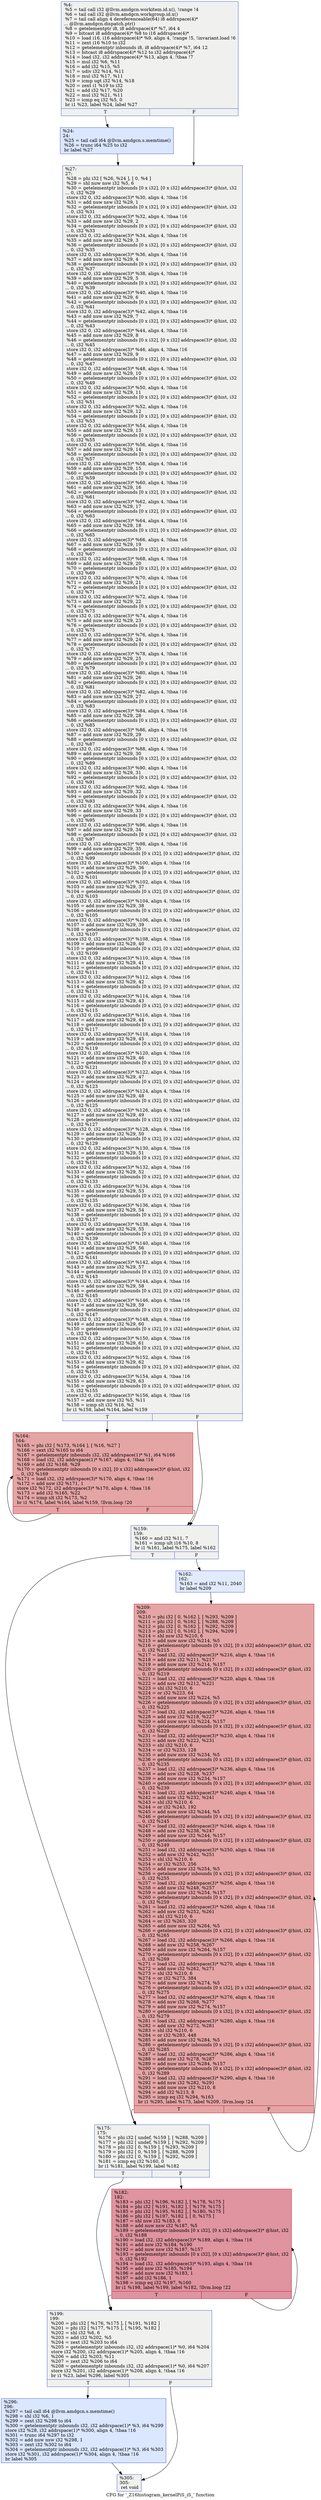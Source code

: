 digraph "CFG for '_Z16histogram_kernelPiS_iS_' function" {
	label="CFG for '_Z16histogram_kernelPiS_iS_' function";

	Node0x6481b00 [shape=record,color="#3d50c3ff", style=filled, fillcolor="#dedcdb70",label="{%4:\l  %5 = tail call i32 @llvm.amdgcn.workitem.id.x(), !range !4\l  %6 = tail call i32 @llvm.amdgcn.workgroup.id.x()\l  %7 = tail call align 4 dereferenceable(64) i8 addrspace(4)*\l... @llvm.amdgcn.dispatch.ptr()\l  %8 = getelementptr i8, i8 addrspace(4)* %7, i64 4\l  %9 = bitcast i8 addrspace(4)* %8 to i16 addrspace(4)*\l  %10 = load i16, i16 addrspace(4)* %9, align 4, !range !5, !invariant.load !6\l  %11 = zext i16 %10 to i32\l  %12 = getelementptr inbounds i8, i8 addrspace(4)* %7, i64 12\l  %13 = bitcast i8 addrspace(4)* %12 to i32 addrspace(4)*\l  %14 = load i32, i32 addrspace(4)* %13, align 4, !tbaa !7\l  %15 = mul i32 %6, %11\l  %16 = add i32 %15, %5\l  %17 = udiv i32 %14, %11\l  %18 = mul i32 %17, %11\l  %19 = icmp ugt i32 %14, %18\l  %20 = zext i1 %19 to i32\l  %21 = add i32 %17, %20\l  %22 = mul i32 %21, %11\l  %23 = icmp eq i32 %5, 0\l  br i1 %23, label %24, label %27\l|{<s0>T|<s1>F}}"];
	Node0x6481b00:s0 -> Node0x6481b50;
	Node0x6481b00:s1 -> Node0x6484140;
	Node0x6481b50 [shape=record,color="#3d50c3ff", style=filled, fillcolor="#aec9fc70",label="{%24:\l24:                                               \l  %25 = tail call i64 @llvm.amdgcn.s.memtime()\l  %26 = trunc i64 %25 to i32\l  br label %27\l}"];
	Node0x6481b50 -> Node0x6484140;
	Node0x6484140 [shape=record,color="#3d50c3ff", style=filled, fillcolor="#dedcdb70",label="{%27:\l27:                                               \l  %28 = phi i32 [ %26, %24 ], [ 0, %4 ]\l  %29 = shl nuw nsw i32 %5, 6\l  %30 = getelementptr inbounds [0 x i32], [0 x i32] addrspace(3)* @hist, i32\l... 0, i32 %29\l  store i32 0, i32 addrspace(3)* %30, align 4, !tbaa !16\l  %31 = add nuw nsw i32 %29, 1\l  %32 = getelementptr inbounds [0 x i32], [0 x i32] addrspace(3)* @hist, i32\l... 0, i32 %31\l  store i32 0, i32 addrspace(3)* %32, align 4, !tbaa !16\l  %33 = add nuw nsw i32 %29, 2\l  %34 = getelementptr inbounds [0 x i32], [0 x i32] addrspace(3)* @hist, i32\l... 0, i32 %33\l  store i32 0, i32 addrspace(3)* %34, align 4, !tbaa !16\l  %35 = add nuw nsw i32 %29, 3\l  %36 = getelementptr inbounds [0 x i32], [0 x i32] addrspace(3)* @hist, i32\l... 0, i32 %35\l  store i32 0, i32 addrspace(3)* %36, align 4, !tbaa !16\l  %37 = add nuw nsw i32 %29, 4\l  %38 = getelementptr inbounds [0 x i32], [0 x i32] addrspace(3)* @hist, i32\l... 0, i32 %37\l  store i32 0, i32 addrspace(3)* %38, align 4, !tbaa !16\l  %39 = add nuw nsw i32 %29, 5\l  %40 = getelementptr inbounds [0 x i32], [0 x i32] addrspace(3)* @hist, i32\l... 0, i32 %39\l  store i32 0, i32 addrspace(3)* %40, align 4, !tbaa !16\l  %41 = add nuw nsw i32 %29, 6\l  %42 = getelementptr inbounds [0 x i32], [0 x i32] addrspace(3)* @hist, i32\l... 0, i32 %41\l  store i32 0, i32 addrspace(3)* %42, align 4, !tbaa !16\l  %43 = add nuw nsw i32 %29, 7\l  %44 = getelementptr inbounds [0 x i32], [0 x i32] addrspace(3)* @hist, i32\l... 0, i32 %43\l  store i32 0, i32 addrspace(3)* %44, align 4, !tbaa !16\l  %45 = add nuw nsw i32 %29, 8\l  %46 = getelementptr inbounds [0 x i32], [0 x i32] addrspace(3)* @hist, i32\l... 0, i32 %45\l  store i32 0, i32 addrspace(3)* %46, align 4, !tbaa !16\l  %47 = add nuw nsw i32 %29, 9\l  %48 = getelementptr inbounds [0 x i32], [0 x i32] addrspace(3)* @hist, i32\l... 0, i32 %47\l  store i32 0, i32 addrspace(3)* %48, align 4, !tbaa !16\l  %49 = add nuw nsw i32 %29, 10\l  %50 = getelementptr inbounds [0 x i32], [0 x i32] addrspace(3)* @hist, i32\l... 0, i32 %49\l  store i32 0, i32 addrspace(3)* %50, align 4, !tbaa !16\l  %51 = add nuw nsw i32 %29, 11\l  %52 = getelementptr inbounds [0 x i32], [0 x i32] addrspace(3)* @hist, i32\l... 0, i32 %51\l  store i32 0, i32 addrspace(3)* %52, align 4, !tbaa !16\l  %53 = add nuw nsw i32 %29, 12\l  %54 = getelementptr inbounds [0 x i32], [0 x i32] addrspace(3)* @hist, i32\l... 0, i32 %53\l  store i32 0, i32 addrspace(3)* %54, align 4, !tbaa !16\l  %55 = add nuw nsw i32 %29, 13\l  %56 = getelementptr inbounds [0 x i32], [0 x i32] addrspace(3)* @hist, i32\l... 0, i32 %55\l  store i32 0, i32 addrspace(3)* %56, align 4, !tbaa !16\l  %57 = add nuw nsw i32 %29, 14\l  %58 = getelementptr inbounds [0 x i32], [0 x i32] addrspace(3)* @hist, i32\l... 0, i32 %57\l  store i32 0, i32 addrspace(3)* %58, align 4, !tbaa !16\l  %59 = add nuw nsw i32 %29, 15\l  %60 = getelementptr inbounds [0 x i32], [0 x i32] addrspace(3)* @hist, i32\l... 0, i32 %59\l  store i32 0, i32 addrspace(3)* %60, align 4, !tbaa !16\l  %61 = add nuw nsw i32 %29, 16\l  %62 = getelementptr inbounds [0 x i32], [0 x i32] addrspace(3)* @hist, i32\l... 0, i32 %61\l  store i32 0, i32 addrspace(3)* %62, align 4, !tbaa !16\l  %63 = add nuw nsw i32 %29, 17\l  %64 = getelementptr inbounds [0 x i32], [0 x i32] addrspace(3)* @hist, i32\l... 0, i32 %63\l  store i32 0, i32 addrspace(3)* %64, align 4, !tbaa !16\l  %65 = add nuw nsw i32 %29, 18\l  %66 = getelementptr inbounds [0 x i32], [0 x i32] addrspace(3)* @hist, i32\l... 0, i32 %65\l  store i32 0, i32 addrspace(3)* %66, align 4, !tbaa !16\l  %67 = add nuw nsw i32 %29, 19\l  %68 = getelementptr inbounds [0 x i32], [0 x i32] addrspace(3)* @hist, i32\l... 0, i32 %67\l  store i32 0, i32 addrspace(3)* %68, align 4, !tbaa !16\l  %69 = add nuw nsw i32 %29, 20\l  %70 = getelementptr inbounds [0 x i32], [0 x i32] addrspace(3)* @hist, i32\l... 0, i32 %69\l  store i32 0, i32 addrspace(3)* %70, align 4, !tbaa !16\l  %71 = add nuw nsw i32 %29, 21\l  %72 = getelementptr inbounds [0 x i32], [0 x i32] addrspace(3)* @hist, i32\l... 0, i32 %71\l  store i32 0, i32 addrspace(3)* %72, align 4, !tbaa !16\l  %73 = add nuw nsw i32 %29, 22\l  %74 = getelementptr inbounds [0 x i32], [0 x i32] addrspace(3)* @hist, i32\l... 0, i32 %73\l  store i32 0, i32 addrspace(3)* %74, align 4, !tbaa !16\l  %75 = add nuw nsw i32 %29, 23\l  %76 = getelementptr inbounds [0 x i32], [0 x i32] addrspace(3)* @hist, i32\l... 0, i32 %75\l  store i32 0, i32 addrspace(3)* %76, align 4, !tbaa !16\l  %77 = add nuw nsw i32 %29, 24\l  %78 = getelementptr inbounds [0 x i32], [0 x i32] addrspace(3)* @hist, i32\l... 0, i32 %77\l  store i32 0, i32 addrspace(3)* %78, align 4, !tbaa !16\l  %79 = add nuw nsw i32 %29, 25\l  %80 = getelementptr inbounds [0 x i32], [0 x i32] addrspace(3)* @hist, i32\l... 0, i32 %79\l  store i32 0, i32 addrspace(3)* %80, align 4, !tbaa !16\l  %81 = add nuw nsw i32 %29, 26\l  %82 = getelementptr inbounds [0 x i32], [0 x i32] addrspace(3)* @hist, i32\l... 0, i32 %81\l  store i32 0, i32 addrspace(3)* %82, align 4, !tbaa !16\l  %83 = add nuw nsw i32 %29, 27\l  %84 = getelementptr inbounds [0 x i32], [0 x i32] addrspace(3)* @hist, i32\l... 0, i32 %83\l  store i32 0, i32 addrspace(3)* %84, align 4, !tbaa !16\l  %85 = add nuw nsw i32 %29, 28\l  %86 = getelementptr inbounds [0 x i32], [0 x i32] addrspace(3)* @hist, i32\l... 0, i32 %85\l  store i32 0, i32 addrspace(3)* %86, align 4, !tbaa !16\l  %87 = add nuw nsw i32 %29, 29\l  %88 = getelementptr inbounds [0 x i32], [0 x i32] addrspace(3)* @hist, i32\l... 0, i32 %87\l  store i32 0, i32 addrspace(3)* %88, align 4, !tbaa !16\l  %89 = add nuw nsw i32 %29, 30\l  %90 = getelementptr inbounds [0 x i32], [0 x i32] addrspace(3)* @hist, i32\l... 0, i32 %89\l  store i32 0, i32 addrspace(3)* %90, align 4, !tbaa !16\l  %91 = add nuw nsw i32 %29, 31\l  %92 = getelementptr inbounds [0 x i32], [0 x i32] addrspace(3)* @hist, i32\l... 0, i32 %91\l  store i32 0, i32 addrspace(3)* %92, align 4, !tbaa !16\l  %93 = add nuw nsw i32 %29, 32\l  %94 = getelementptr inbounds [0 x i32], [0 x i32] addrspace(3)* @hist, i32\l... 0, i32 %93\l  store i32 0, i32 addrspace(3)* %94, align 4, !tbaa !16\l  %95 = add nuw nsw i32 %29, 33\l  %96 = getelementptr inbounds [0 x i32], [0 x i32] addrspace(3)* @hist, i32\l... 0, i32 %95\l  store i32 0, i32 addrspace(3)* %96, align 4, !tbaa !16\l  %97 = add nuw nsw i32 %29, 34\l  %98 = getelementptr inbounds [0 x i32], [0 x i32] addrspace(3)* @hist, i32\l... 0, i32 %97\l  store i32 0, i32 addrspace(3)* %98, align 4, !tbaa !16\l  %99 = add nuw nsw i32 %29, 35\l  %100 = getelementptr inbounds [0 x i32], [0 x i32] addrspace(3)* @hist, i32\l... 0, i32 %99\l  store i32 0, i32 addrspace(3)* %100, align 4, !tbaa !16\l  %101 = add nuw nsw i32 %29, 36\l  %102 = getelementptr inbounds [0 x i32], [0 x i32] addrspace(3)* @hist, i32\l... 0, i32 %101\l  store i32 0, i32 addrspace(3)* %102, align 4, !tbaa !16\l  %103 = add nuw nsw i32 %29, 37\l  %104 = getelementptr inbounds [0 x i32], [0 x i32] addrspace(3)* @hist, i32\l... 0, i32 %103\l  store i32 0, i32 addrspace(3)* %104, align 4, !tbaa !16\l  %105 = add nuw nsw i32 %29, 38\l  %106 = getelementptr inbounds [0 x i32], [0 x i32] addrspace(3)* @hist, i32\l... 0, i32 %105\l  store i32 0, i32 addrspace(3)* %106, align 4, !tbaa !16\l  %107 = add nuw nsw i32 %29, 39\l  %108 = getelementptr inbounds [0 x i32], [0 x i32] addrspace(3)* @hist, i32\l... 0, i32 %107\l  store i32 0, i32 addrspace(3)* %108, align 4, !tbaa !16\l  %109 = add nuw nsw i32 %29, 40\l  %110 = getelementptr inbounds [0 x i32], [0 x i32] addrspace(3)* @hist, i32\l... 0, i32 %109\l  store i32 0, i32 addrspace(3)* %110, align 4, !tbaa !16\l  %111 = add nuw nsw i32 %29, 41\l  %112 = getelementptr inbounds [0 x i32], [0 x i32] addrspace(3)* @hist, i32\l... 0, i32 %111\l  store i32 0, i32 addrspace(3)* %112, align 4, !tbaa !16\l  %113 = add nuw nsw i32 %29, 42\l  %114 = getelementptr inbounds [0 x i32], [0 x i32] addrspace(3)* @hist, i32\l... 0, i32 %113\l  store i32 0, i32 addrspace(3)* %114, align 4, !tbaa !16\l  %115 = add nuw nsw i32 %29, 43\l  %116 = getelementptr inbounds [0 x i32], [0 x i32] addrspace(3)* @hist, i32\l... 0, i32 %115\l  store i32 0, i32 addrspace(3)* %116, align 4, !tbaa !16\l  %117 = add nuw nsw i32 %29, 44\l  %118 = getelementptr inbounds [0 x i32], [0 x i32] addrspace(3)* @hist, i32\l... 0, i32 %117\l  store i32 0, i32 addrspace(3)* %118, align 4, !tbaa !16\l  %119 = add nuw nsw i32 %29, 45\l  %120 = getelementptr inbounds [0 x i32], [0 x i32] addrspace(3)* @hist, i32\l... 0, i32 %119\l  store i32 0, i32 addrspace(3)* %120, align 4, !tbaa !16\l  %121 = add nuw nsw i32 %29, 46\l  %122 = getelementptr inbounds [0 x i32], [0 x i32] addrspace(3)* @hist, i32\l... 0, i32 %121\l  store i32 0, i32 addrspace(3)* %122, align 4, !tbaa !16\l  %123 = add nuw nsw i32 %29, 47\l  %124 = getelementptr inbounds [0 x i32], [0 x i32] addrspace(3)* @hist, i32\l... 0, i32 %123\l  store i32 0, i32 addrspace(3)* %124, align 4, !tbaa !16\l  %125 = add nuw nsw i32 %29, 48\l  %126 = getelementptr inbounds [0 x i32], [0 x i32] addrspace(3)* @hist, i32\l... 0, i32 %125\l  store i32 0, i32 addrspace(3)* %126, align 4, !tbaa !16\l  %127 = add nuw nsw i32 %29, 49\l  %128 = getelementptr inbounds [0 x i32], [0 x i32] addrspace(3)* @hist, i32\l... 0, i32 %127\l  store i32 0, i32 addrspace(3)* %128, align 4, !tbaa !16\l  %129 = add nuw nsw i32 %29, 50\l  %130 = getelementptr inbounds [0 x i32], [0 x i32] addrspace(3)* @hist, i32\l... 0, i32 %129\l  store i32 0, i32 addrspace(3)* %130, align 4, !tbaa !16\l  %131 = add nuw nsw i32 %29, 51\l  %132 = getelementptr inbounds [0 x i32], [0 x i32] addrspace(3)* @hist, i32\l... 0, i32 %131\l  store i32 0, i32 addrspace(3)* %132, align 4, !tbaa !16\l  %133 = add nuw nsw i32 %29, 52\l  %134 = getelementptr inbounds [0 x i32], [0 x i32] addrspace(3)* @hist, i32\l... 0, i32 %133\l  store i32 0, i32 addrspace(3)* %134, align 4, !tbaa !16\l  %135 = add nuw nsw i32 %29, 53\l  %136 = getelementptr inbounds [0 x i32], [0 x i32] addrspace(3)* @hist, i32\l... 0, i32 %135\l  store i32 0, i32 addrspace(3)* %136, align 4, !tbaa !16\l  %137 = add nuw nsw i32 %29, 54\l  %138 = getelementptr inbounds [0 x i32], [0 x i32] addrspace(3)* @hist, i32\l... 0, i32 %137\l  store i32 0, i32 addrspace(3)* %138, align 4, !tbaa !16\l  %139 = add nuw nsw i32 %29, 55\l  %140 = getelementptr inbounds [0 x i32], [0 x i32] addrspace(3)* @hist, i32\l... 0, i32 %139\l  store i32 0, i32 addrspace(3)* %140, align 4, !tbaa !16\l  %141 = add nuw nsw i32 %29, 56\l  %142 = getelementptr inbounds [0 x i32], [0 x i32] addrspace(3)* @hist, i32\l... 0, i32 %141\l  store i32 0, i32 addrspace(3)* %142, align 4, !tbaa !16\l  %143 = add nuw nsw i32 %29, 57\l  %144 = getelementptr inbounds [0 x i32], [0 x i32] addrspace(3)* @hist, i32\l... 0, i32 %143\l  store i32 0, i32 addrspace(3)* %144, align 4, !tbaa !16\l  %145 = add nuw nsw i32 %29, 58\l  %146 = getelementptr inbounds [0 x i32], [0 x i32] addrspace(3)* @hist, i32\l... 0, i32 %145\l  store i32 0, i32 addrspace(3)* %146, align 4, !tbaa !16\l  %147 = add nuw nsw i32 %29, 59\l  %148 = getelementptr inbounds [0 x i32], [0 x i32] addrspace(3)* @hist, i32\l... 0, i32 %147\l  store i32 0, i32 addrspace(3)* %148, align 4, !tbaa !16\l  %149 = add nuw nsw i32 %29, 60\l  %150 = getelementptr inbounds [0 x i32], [0 x i32] addrspace(3)* @hist, i32\l... 0, i32 %149\l  store i32 0, i32 addrspace(3)* %150, align 4, !tbaa !16\l  %151 = add nuw nsw i32 %29, 61\l  %152 = getelementptr inbounds [0 x i32], [0 x i32] addrspace(3)* @hist, i32\l... 0, i32 %151\l  store i32 0, i32 addrspace(3)* %152, align 4, !tbaa !16\l  %153 = add nuw nsw i32 %29, 62\l  %154 = getelementptr inbounds [0 x i32], [0 x i32] addrspace(3)* @hist, i32\l... 0, i32 %153\l  store i32 0, i32 addrspace(3)* %154, align 4, !tbaa !16\l  %155 = add nuw nsw i32 %29, 63\l  %156 = getelementptr inbounds [0 x i32], [0 x i32] addrspace(3)* @hist, i32\l... 0, i32 %155\l  store i32 0, i32 addrspace(3)* %156, align 4, !tbaa !16\l  %157 = add nuw nsw i32 %5, %11\l  %158 = icmp slt i32 %16, %2\l  br i1 %158, label %164, label %159\l|{<s0>T|<s1>F}}"];
	Node0x6484140:s0 -> Node0x648f430;
	Node0x6484140:s1 -> Node0x648f480;
	Node0x648f480 [shape=record,color="#3d50c3ff", style=filled, fillcolor="#dedcdb70",label="{%159:\l159:                                              \l  %160 = and i32 %11, 7\l  %161 = icmp ult i16 %10, 8\l  br i1 %161, label %175, label %162\l|{<s0>T|<s1>F}}"];
	Node0x648f480:s0 -> Node0x648f6a0;
	Node0x648f480:s1 -> Node0x648f6f0;
	Node0x648f6f0 [shape=record,color="#3d50c3ff", style=filled, fillcolor="#bbd1f870",label="{%162:\l162:                                              \l  %163 = and i32 %11, 2040\l  br label %209\l}"];
	Node0x648f6f0 -> Node0x648f8b0;
	Node0x648f430 [shape=record,color="#b70d28ff", style=filled, fillcolor="#c5333470",label="{%164:\l164:                                              \l  %165 = phi i32 [ %173, %164 ], [ %16, %27 ]\l  %166 = sext i32 %165 to i64\l  %167 = getelementptr inbounds i32, i32 addrspace(1)* %1, i64 %166\l  %168 = load i32, i32 addrspace(1)* %167, align 4, !tbaa !16\l  %169 = add i32 %168, %29\l  %170 = getelementptr inbounds [0 x i32], [0 x i32] addrspace(3)* @hist, i32\l... 0, i32 %169\l  %171 = load i32, i32 addrspace(3)* %170, align 4, !tbaa !16\l  %172 = add nsw i32 %171, 1\l  store i32 %172, i32 addrspace(3)* %170, align 4, !tbaa !16\l  %173 = add i32 %165, %22\l  %174 = icmp slt i32 %173, %2\l  br i1 %174, label %164, label %159, !llvm.loop !20\l|{<s0>T|<s1>F}}"];
	Node0x648f430:s0 -> Node0x648f430;
	Node0x648f430:s1 -> Node0x648f480;
	Node0x648f6a0 [shape=record,color="#3d50c3ff", style=filled, fillcolor="#dedcdb70",label="{%175:\l175:                                              \l  %176 = phi i32 [ undef, %159 ], [ %288, %209 ]\l  %177 = phi i32 [ undef, %159 ], [ %292, %209 ]\l  %178 = phi i32 [ 0, %159 ], [ %293, %209 ]\l  %179 = phi i32 [ 0, %159 ], [ %288, %209 ]\l  %180 = phi i32 [ 0, %159 ], [ %292, %209 ]\l  %181 = icmp eq i32 %160, 0\l  br i1 %181, label %199, label %182\l|{<s0>T|<s1>F}}"];
	Node0x648f6a0:s0 -> Node0x6490a70;
	Node0x648f6a0:s1 -> Node0x6490b00;
	Node0x6490b00 [shape=record,color="#b70d28ff", style=filled, fillcolor="#b70d2870",label="{%182:\l182:                                              \l  %183 = phi i32 [ %196, %182 ], [ %178, %175 ]\l  %184 = phi i32 [ %191, %182 ], [ %179, %175 ]\l  %185 = phi i32 [ %195, %182 ], [ %180, %175 ]\l  %186 = phi i32 [ %197, %182 ], [ 0, %175 ]\l  %187 = shl nsw i32 %183, 6\l  %188 = add nuw nsw i32 %187, %5\l  %189 = getelementptr inbounds [0 x i32], [0 x i32] addrspace(3)* @hist, i32\l... 0, i32 %188\l  %190 = load i32, i32 addrspace(3)* %189, align 4, !tbaa !16\l  %191 = add nsw i32 %184, %190\l  %192 = add nuw nsw i32 %187, %157\l  %193 = getelementptr inbounds [0 x i32], [0 x i32] addrspace(3)* @hist, i32\l... 0, i32 %192\l  %194 = load i32, i32 addrspace(3)* %193, align 4, !tbaa !16\l  %195 = add nsw i32 %185, %194\l  %196 = add nuw nsw i32 %183, 1\l  %197 = add i32 %186, 1\l  %198 = icmp eq i32 %197, %160\l  br i1 %198, label %199, label %182, !llvm.loop !22\l|{<s0>T|<s1>F}}"];
	Node0x6490b00:s0 -> Node0x6490a70;
	Node0x6490b00:s1 -> Node0x6490b00;
	Node0x6490a70 [shape=record,color="#3d50c3ff", style=filled, fillcolor="#dedcdb70",label="{%199:\l199:                                              \l  %200 = phi i32 [ %176, %175 ], [ %191, %182 ]\l  %201 = phi i32 [ %177, %175 ], [ %195, %182 ]\l  %202 = shl i32 %6, 6\l  %203 = add i32 %202, %5\l  %204 = zext i32 %203 to i64\l  %205 = getelementptr inbounds i32, i32 addrspace(1)* %0, i64 %204\l  store i32 %200, i32 addrspace(1)* %205, align 4, !tbaa !16\l  %206 = add i32 %203, %11\l  %207 = zext i32 %206 to i64\l  %208 = getelementptr inbounds i32, i32 addrspace(1)* %0, i64 %207\l  store i32 %201, i32 addrspace(1)* %208, align 4, !tbaa !16\l  br i1 %23, label %296, label %305\l|{<s0>T|<s1>F}}"];
	Node0x6490a70:s0 -> Node0x6491f10;
	Node0x6490a70:s1 -> Node0x6491f60;
	Node0x648f8b0 [shape=record,color="#b70d28ff", style=filled, fillcolor="#c5333470",label="{%209:\l209:                                              \l  %210 = phi i32 [ 0, %162 ], [ %293, %209 ]\l  %211 = phi i32 [ 0, %162 ], [ %288, %209 ]\l  %212 = phi i32 [ 0, %162 ], [ %292, %209 ]\l  %213 = phi i32 [ 0, %162 ], [ %294, %209 ]\l  %214 = shl nsw i32 %210, 6\l  %215 = add nuw nsw i32 %214, %5\l  %216 = getelementptr inbounds [0 x i32], [0 x i32] addrspace(3)* @hist, i32\l... 0, i32 %215\l  %217 = load i32, i32 addrspace(3)* %216, align 4, !tbaa !16\l  %218 = add nsw i32 %211, %217\l  %219 = add nuw nsw i32 %214, %157\l  %220 = getelementptr inbounds [0 x i32], [0 x i32] addrspace(3)* @hist, i32\l... 0, i32 %219\l  %221 = load i32, i32 addrspace(3)* %220, align 4, !tbaa !16\l  %222 = add nsw i32 %212, %221\l  %223 = shl i32 %210, 6\l  %224 = or i32 %223, 64\l  %225 = add nuw nsw i32 %224, %5\l  %226 = getelementptr inbounds [0 x i32], [0 x i32] addrspace(3)* @hist, i32\l... 0, i32 %225\l  %227 = load i32, i32 addrspace(3)* %226, align 4, !tbaa !16\l  %228 = add nsw i32 %218, %227\l  %229 = add nuw nsw i32 %224, %157\l  %230 = getelementptr inbounds [0 x i32], [0 x i32] addrspace(3)* @hist, i32\l... 0, i32 %229\l  %231 = load i32, i32 addrspace(3)* %230, align 4, !tbaa !16\l  %232 = add nsw i32 %222, %231\l  %233 = shl i32 %210, 6\l  %234 = or i32 %233, 128\l  %235 = add nuw nsw i32 %234, %5\l  %236 = getelementptr inbounds [0 x i32], [0 x i32] addrspace(3)* @hist, i32\l... 0, i32 %235\l  %237 = load i32, i32 addrspace(3)* %236, align 4, !tbaa !16\l  %238 = add nsw i32 %228, %237\l  %239 = add nuw nsw i32 %234, %157\l  %240 = getelementptr inbounds [0 x i32], [0 x i32] addrspace(3)* @hist, i32\l... 0, i32 %239\l  %241 = load i32, i32 addrspace(3)* %240, align 4, !tbaa !16\l  %242 = add nsw i32 %232, %241\l  %243 = shl i32 %210, 6\l  %244 = or i32 %243, 192\l  %245 = add nuw nsw i32 %244, %5\l  %246 = getelementptr inbounds [0 x i32], [0 x i32] addrspace(3)* @hist, i32\l... 0, i32 %245\l  %247 = load i32, i32 addrspace(3)* %246, align 4, !tbaa !16\l  %248 = add nsw i32 %238, %247\l  %249 = add nuw nsw i32 %244, %157\l  %250 = getelementptr inbounds [0 x i32], [0 x i32] addrspace(3)* @hist, i32\l... 0, i32 %249\l  %251 = load i32, i32 addrspace(3)* %250, align 4, !tbaa !16\l  %252 = add nsw i32 %242, %251\l  %253 = shl i32 %210, 6\l  %254 = or i32 %253, 256\l  %255 = add nuw nsw i32 %254, %5\l  %256 = getelementptr inbounds [0 x i32], [0 x i32] addrspace(3)* @hist, i32\l... 0, i32 %255\l  %257 = load i32, i32 addrspace(3)* %256, align 4, !tbaa !16\l  %258 = add nsw i32 %248, %257\l  %259 = add nuw nsw i32 %254, %157\l  %260 = getelementptr inbounds [0 x i32], [0 x i32] addrspace(3)* @hist, i32\l... 0, i32 %259\l  %261 = load i32, i32 addrspace(3)* %260, align 4, !tbaa !16\l  %262 = add nsw i32 %252, %261\l  %263 = shl i32 %210, 6\l  %264 = or i32 %263, 320\l  %265 = add nuw nsw i32 %264, %5\l  %266 = getelementptr inbounds [0 x i32], [0 x i32] addrspace(3)* @hist, i32\l... 0, i32 %265\l  %267 = load i32, i32 addrspace(3)* %266, align 4, !tbaa !16\l  %268 = add nsw i32 %258, %267\l  %269 = add nuw nsw i32 %264, %157\l  %270 = getelementptr inbounds [0 x i32], [0 x i32] addrspace(3)* @hist, i32\l... 0, i32 %269\l  %271 = load i32, i32 addrspace(3)* %270, align 4, !tbaa !16\l  %272 = add nsw i32 %262, %271\l  %273 = shl i32 %210, 6\l  %274 = or i32 %273, 384\l  %275 = add nuw nsw i32 %274, %5\l  %276 = getelementptr inbounds [0 x i32], [0 x i32] addrspace(3)* @hist, i32\l... 0, i32 %275\l  %277 = load i32, i32 addrspace(3)* %276, align 4, !tbaa !16\l  %278 = add nsw i32 %268, %277\l  %279 = add nuw nsw i32 %274, %157\l  %280 = getelementptr inbounds [0 x i32], [0 x i32] addrspace(3)* @hist, i32\l... 0, i32 %279\l  %281 = load i32, i32 addrspace(3)* %280, align 4, !tbaa !16\l  %282 = add nsw i32 %272, %281\l  %283 = shl i32 %210, 6\l  %284 = or i32 %283, 448\l  %285 = add nuw nsw i32 %284, %5\l  %286 = getelementptr inbounds [0 x i32], [0 x i32] addrspace(3)* @hist, i32\l... 0, i32 %285\l  %287 = load i32, i32 addrspace(3)* %286, align 4, !tbaa !16\l  %288 = add nsw i32 %278, %287\l  %289 = add nuw nsw i32 %284, %157\l  %290 = getelementptr inbounds [0 x i32], [0 x i32] addrspace(3)* @hist, i32\l... 0, i32 %289\l  %291 = load i32, i32 addrspace(3)* %290, align 4, !tbaa !16\l  %292 = add nsw i32 %282, %291\l  %293 = add nuw nsw i32 %210, 8\l  %294 = add i32 %213, 8\l  %295 = icmp eq i32 %294, %163\l  br i1 %295, label %175, label %209, !llvm.loop !24\l|{<s0>T|<s1>F}}"];
	Node0x648f8b0:s0 -> Node0x648f6a0;
	Node0x648f8b0:s1 -> Node0x648f8b0;
	Node0x6491f10 [shape=record,color="#3d50c3ff", style=filled, fillcolor="#aec9fc70",label="{%296:\l296:                                              \l  %297 = tail call i64 @llvm.amdgcn.s.memtime()\l  %298 = shl i32 %6, 1\l  %299 = zext i32 %298 to i64\l  %300 = getelementptr inbounds i32, i32 addrspace(1)* %3, i64 %299\l  store i32 %28, i32 addrspace(1)* %300, align 4, !tbaa !16\l  %301 = trunc i64 %297 to i32\l  %302 = add nuw nsw i32 %298, 1\l  %303 = zext i32 %302 to i64\l  %304 = getelementptr inbounds i32, i32 addrspace(1)* %3, i64 %303\l  store i32 %301, i32 addrspace(1)* %304, align 4, !tbaa !16\l  br label %305\l}"];
	Node0x6491f10 -> Node0x6491f60;
	Node0x6491f60 [shape=record,color="#3d50c3ff", style=filled, fillcolor="#dedcdb70",label="{%305:\l305:                                              \l  ret void\l}"];
}

